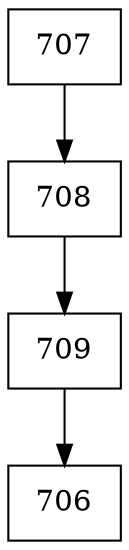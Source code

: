 digraph G {
  node [shape=record];
  node0 [label="{707}"];
  node0 -> node1;
  node1 [label="{708}"];
  node1 -> node2;
  node2 [label="{709}"];
  node2 -> node3;
  node3 [label="{706}"];
}
